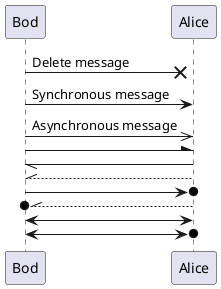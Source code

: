 @startuml
Bod ->x Alice : Delete message
Bod -> Alice : Synchronous message
Bod ->> Alice : Asynchronous message
Bod -\ Alice
Bod \\- Alice
Bod //-- Alice

Bod ->o Alice
Bod o//-- Alice

Bod <-> Alice
Bod <->o Alice
@enduml